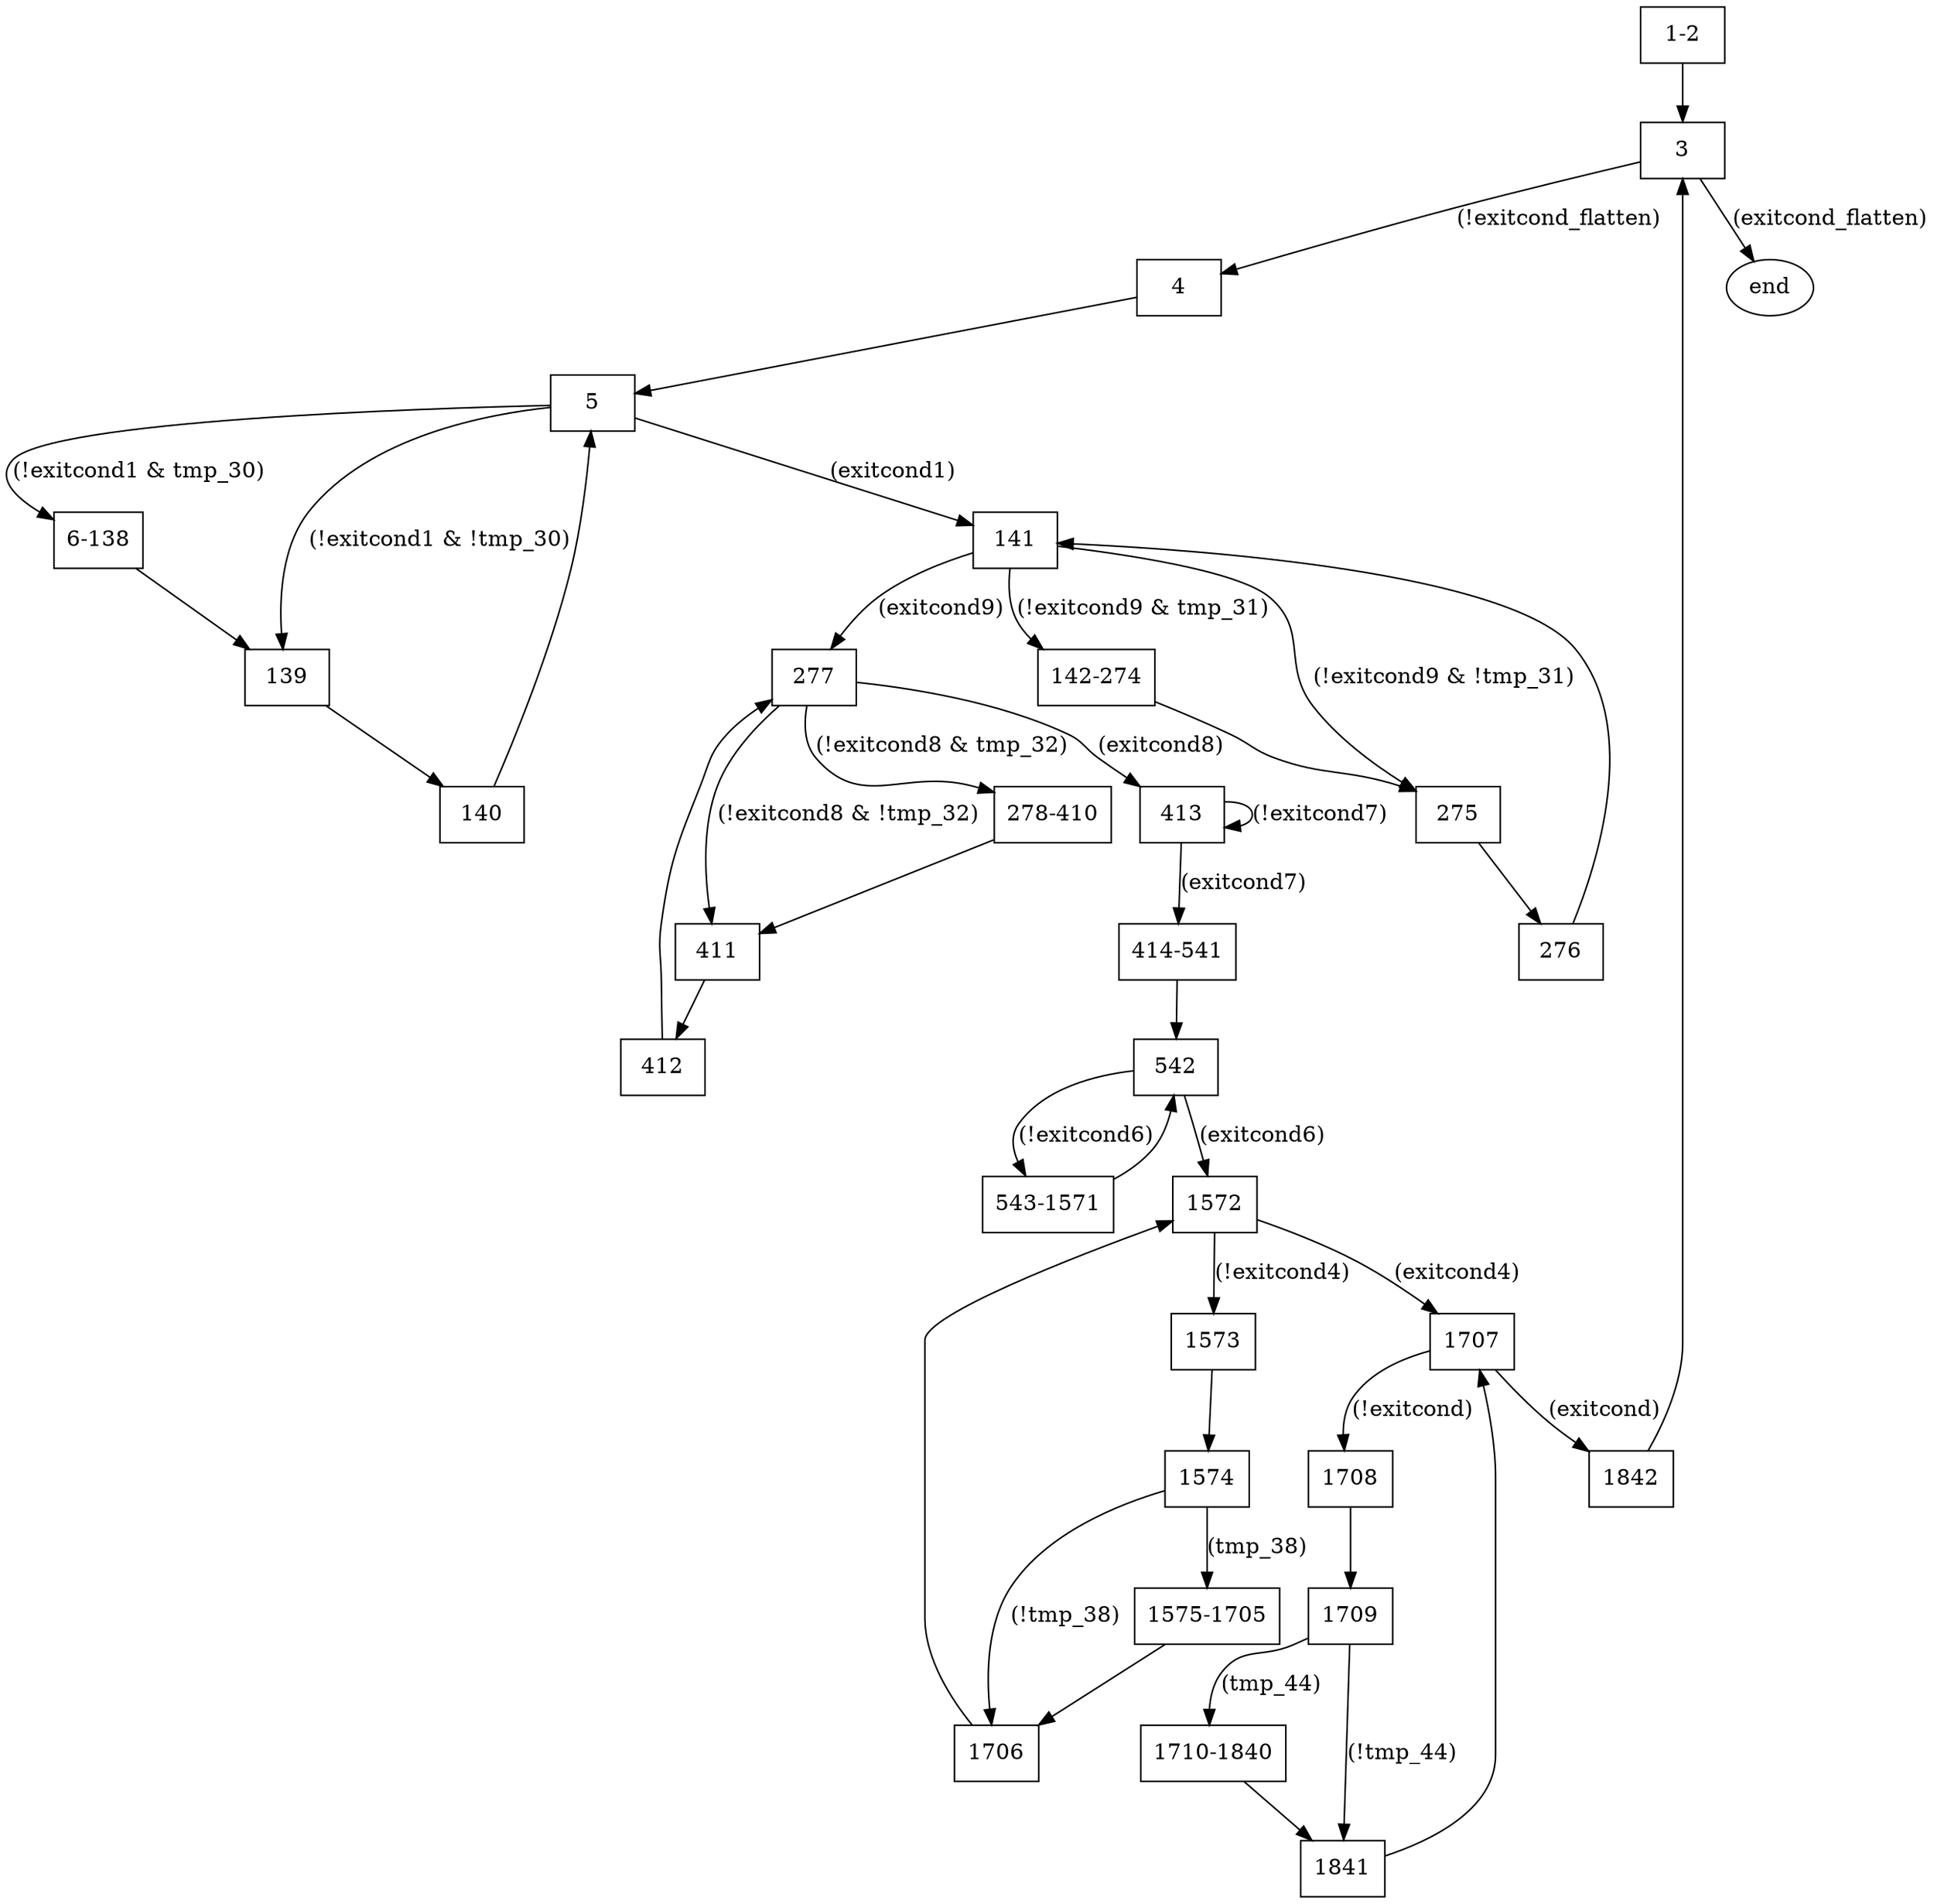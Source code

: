 digraph "FSM" {
	n3 [shape=record,label="3"];
	n4 [shape=record,label="4"];
	n5 [shape=record,label="5"];
	n139 [shape=record,label="139"];
	n141 [shape=record,label="141"];
	n140 [shape=record,label="140"];
	n275 [shape=record,label="275"];
	n277 [shape=record,label="277"];
	n276 [shape=record,label="276"];
	n411 [shape=record,label="411"];
	n413 [shape=record,label="413"];
	n412 [shape=record,label="412"];
	n542 [shape=record,label="542"];
	n1572 [shape=record,label="1572"];
	n1573 [shape=record,label="1573"];
	n1707 [shape=record,label="1707"];
	n1574 [shape=record,label="1574"];
	n1706 [shape=record,label="1706"];
	n1708 [shape=record,label="1708"];
	n1842 [shape=record,label="1842"];
	n1709 [shape=record,label="1709"];
	n1841 [shape=record,label="1841"];
	n1843 [label="end"];
	n1to2 [shape=record,label="1-2"];
	n6to138 [shape=record,label="6-138"];
	n142to274 [shape=record,label="142-274"];
	n278to410 [shape=record,label="278-410"];
	n414to541 [shape=record,label="414-541"];
	n543to1571 [shape=record,label="543-1571"];
	n1575to1705 [shape=record,label="1575-1705"];
	n1710to1840 [shape=record,label="1710-1840"];
	n3 -> n4 [label="(!exitcond_flatten)"];
	n3 -> n1843 [label="(exitcond_flatten)"];
	n4 -> n5;
	n5 -> n139 [label="(!exitcond1 & !tmp_30)"];
	n5 -> n141 [label="(exitcond1)"];
	n5 -> n6to138 [label="(!exitcond1 & tmp_30)"];
	n139 -> n140;
	n141 -> n275 [label="(!exitcond9 & !tmp_31)"];
	n141 -> n277 [label="(exitcond9)"];
	n141 -> n142to274 [label="(!exitcond9 & tmp_31)"];
	n140 -> n5;
	n275 -> n276;
	n277 -> n411 [label="(!exitcond8 & !tmp_32)"];
	n277 -> n413 [label="(exitcond8)"];
	n277 -> n278to410 [label="(!exitcond8 & tmp_32)"];
	n276 -> n141;
	n411 -> n412;
	n413 -> n413 [label="(!exitcond7)"];
	n413 -> n414to541 [label="(exitcond7)"];
	n412 -> n277;
	n542 -> n1572 [label="(exitcond6)"];
	n542 -> n543to1571 [label="(!exitcond6)"];
	n1572 -> n1573 [label="(!exitcond4)"];
	n1572 -> n1707 [label="(exitcond4)"];
	n1573 -> n1574;
	n1707 -> n1708 [label="(!exitcond)"];
	n1707 -> n1842 [label="(exitcond)"];
	n1574 -> n1706 [label="(!tmp_38)"];
	n1574 -> n1575to1705 [label="(tmp_38)"];
	n1706 -> n1572;
	n1708 -> n1709;
	n1842 -> n3;
	n1709 -> n1841 [label="(!tmp_44)"];
	n1709 -> n1710to1840 [label="(tmp_44)"];
	n1841 -> n1707;
	n1to2 -> n3;
	n6to138 -> n139;
	n142to274 -> n275;
	n278to410 -> n411;
	n414to541 -> n542;
	n543to1571 -> n542;
	n1575to1705 -> n1706;
	n1710to1840 -> n1841;
}
